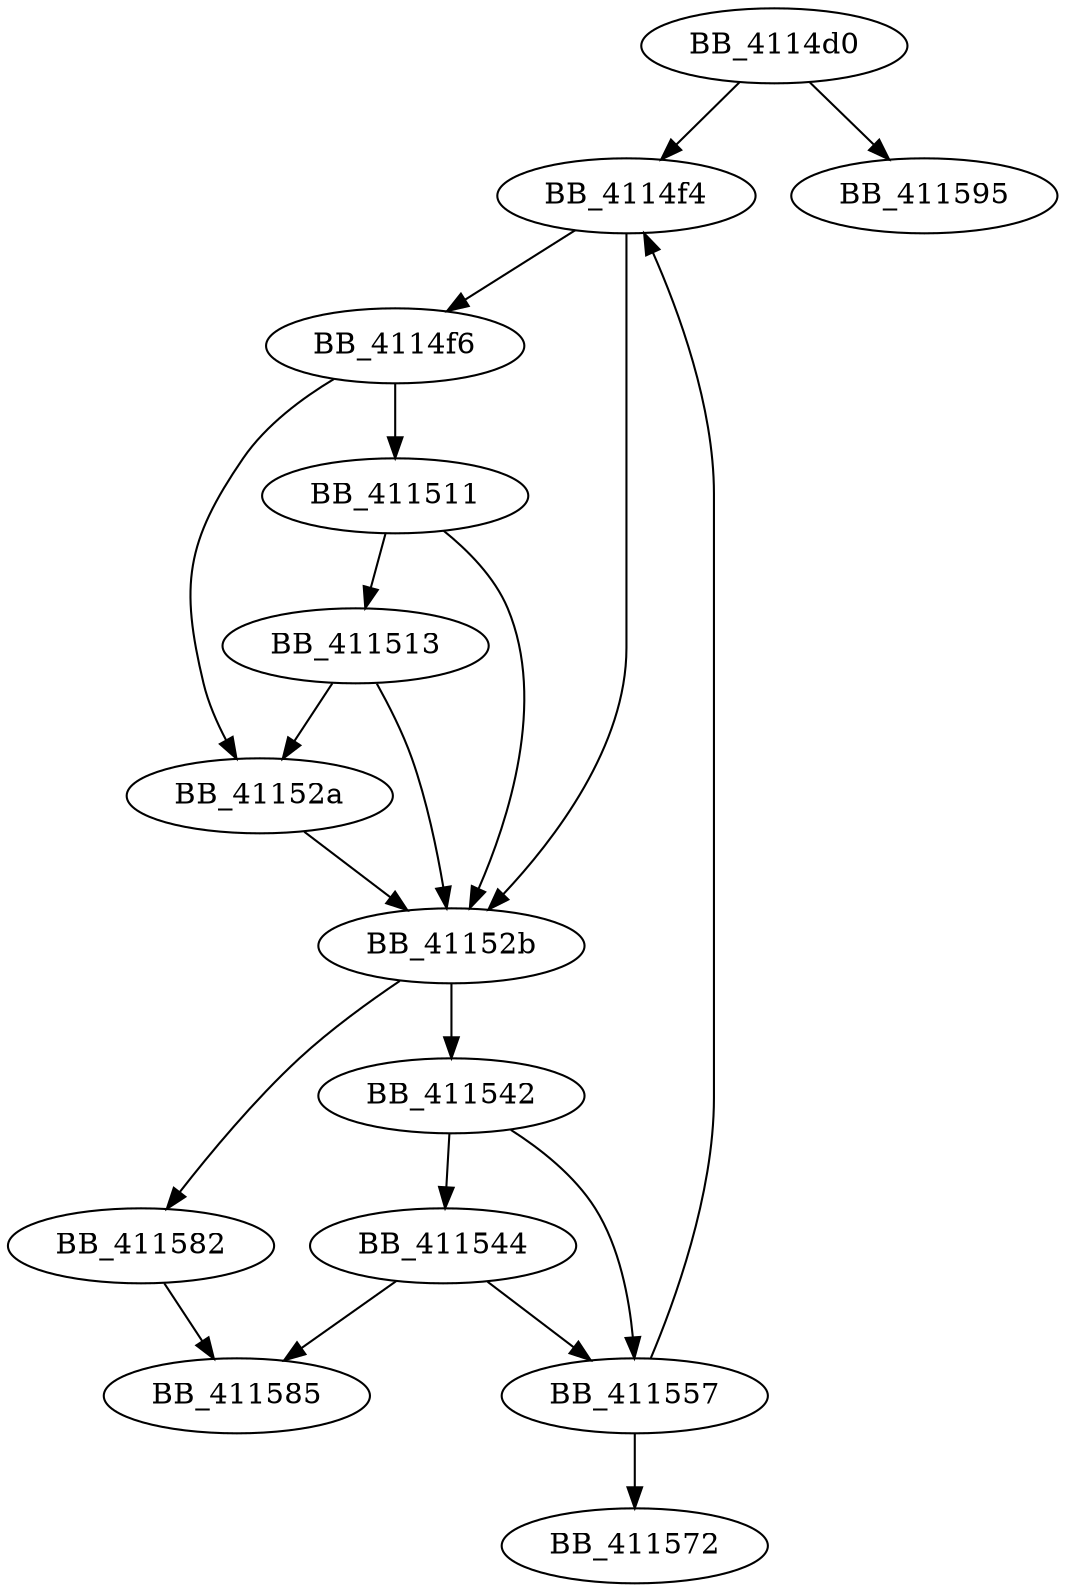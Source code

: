 DiGraph sub_4114D0{
BB_4114d0->BB_4114f4
BB_4114d0->BB_411595
BB_4114f4->BB_4114f6
BB_4114f4->BB_41152b
BB_4114f6->BB_411511
BB_4114f6->BB_41152a
BB_411511->BB_411513
BB_411511->BB_41152b
BB_411513->BB_41152a
BB_411513->BB_41152b
BB_41152a->BB_41152b
BB_41152b->BB_411542
BB_41152b->BB_411582
BB_411542->BB_411544
BB_411542->BB_411557
BB_411544->BB_411557
BB_411544->BB_411585
BB_411557->BB_4114f4
BB_411557->BB_411572
BB_411582->BB_411585
}

